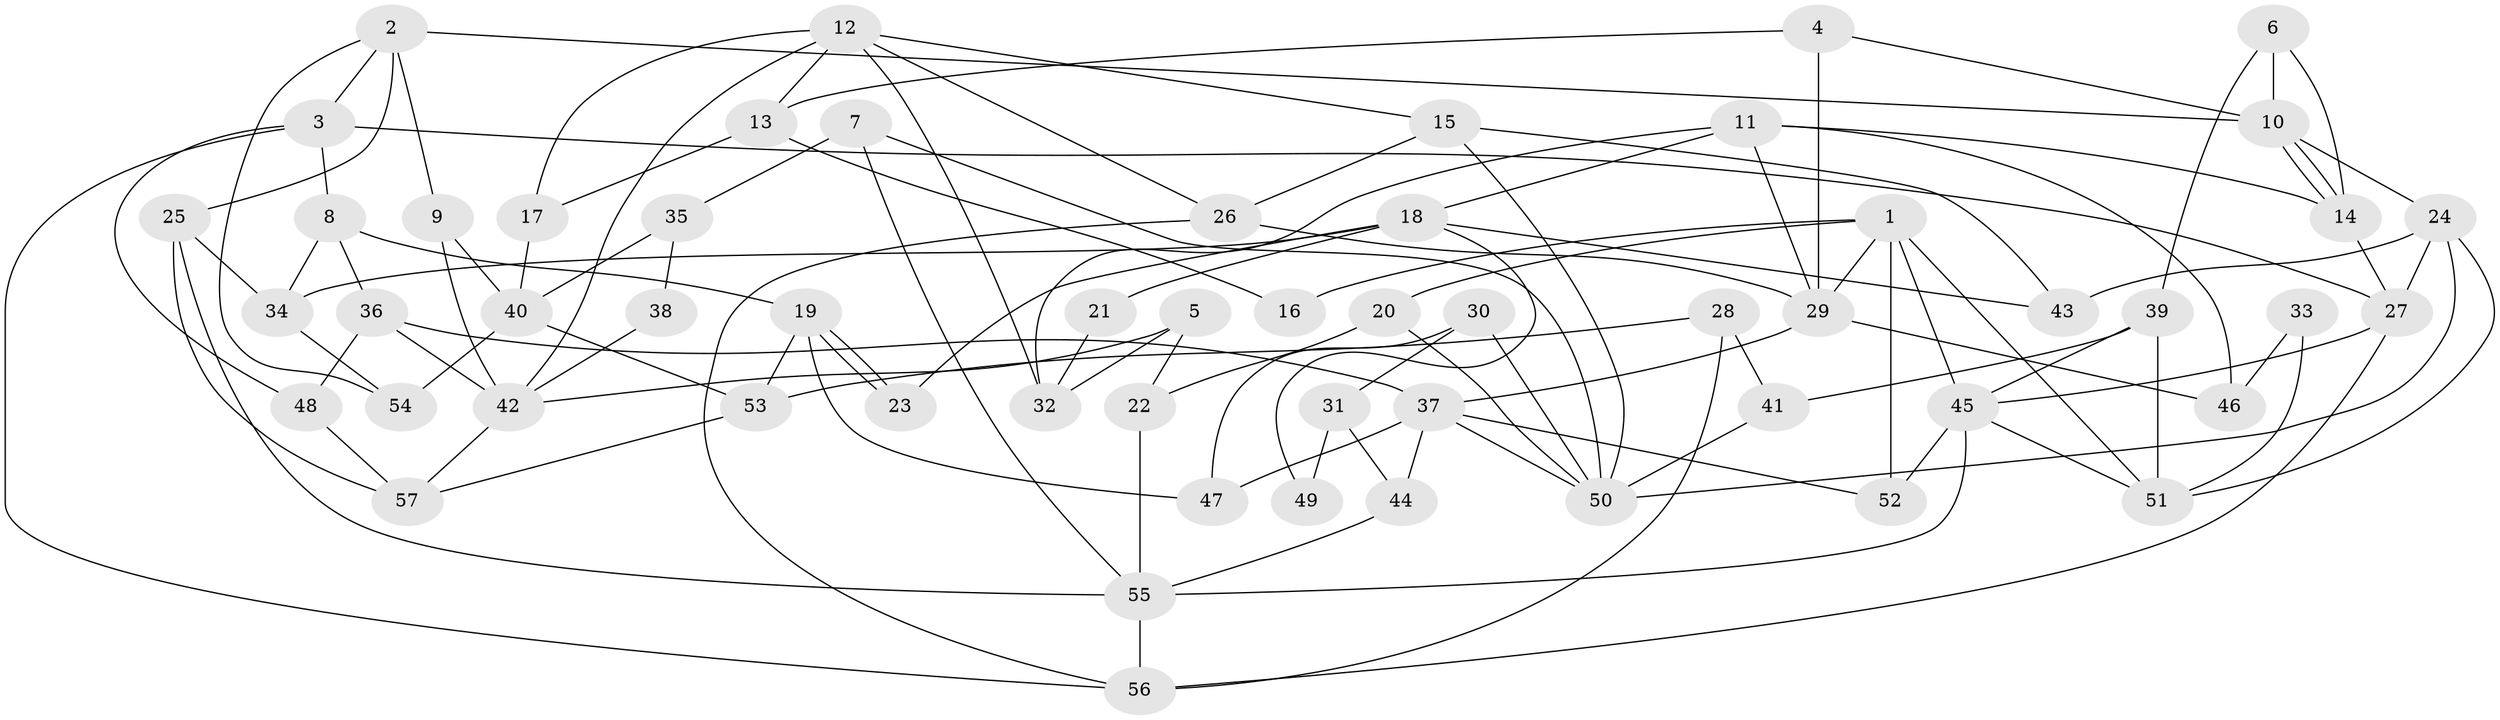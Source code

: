 // coarse degree distribution, {6: 0.17647058823529413, 5: 0.17647058823529413, 7: 0.11764705882352941, 4: 0.17647058823529413, 3: 0.23529411764705882, 2: 0.029411764705882353, 8: 0.08823529411764706}
// Generated by graph-tools (version 1.1) at 2025/52/02/27/25 19:52:02]
// undirected, 57 vertices, 114 edges
graph export_dot {
graph [start="1"]
  node [color=gray90,style=filled];
  1;
  2;
  3;
  4;
  5;
  6;
  7;
  8;
  9;
  10;
  11;
  12;
  13;
  14;
  15;
  16;
  17;
  18;
  19;
  20;
  21;
  22;
  23;
  24;
  25;
  26;
  27;
  28;
  29;
  30;
  31;
  32;
  33;
  34;
  35;
  36;
  37;
  38;
  39;
  40;
  41;
  42;
  43;
  44;
  45;
  46;
  47;
  48;
  49;
  50;
  51;
  52;
  53;
  54;
  55;
  56;
  57;
  1 -- 51;
  1 -- 45;
  1 -- 16;
  1 -- 20;
  1 -- 29;
  1 -- 52;
  2 -- 9;
  2 -- 3;
  2 -- 10;
  2 -- 25;
  2 -- 54;
  3 -- 56;
  3 -- 27;
  3 -- 8;
  3 -- 48;
  4 -- 29;
  4 -- 10;
  4 -- 13;
  5 -- 22;
  5 -- 32;
  5 -- 42;
  6 -- 10;
  6 -- 39;
  6 -- 14;
  7 -- 55;
  7 -- 50;
  7 -- 35;
  8 -- 36;
  8 -- 19;
  8 -- 34;
  9 -- 42;
  9 -- 40;
  10 -- 14;
  10 -- 14;
  10 -- 24;
  11 -- 29;
  11 -- 14;
  11 -- 18;
  11 -- 32;
  11 -- 46;
  12 -- 15;
  12 -- 13;
  12 -- 17;
  12 -- 26;
  12 -- 32;
  12 -- 42;
  13 -- 17;
  13 -- 16;
  14 -- 27;
  15 -- 43;
  15 -- 50;
  15 -- 26;
  17 -- 40;
  18 -- 34;
  18 -- 21;
  18 -- 23;
  18 -- 43;
  18 -- 49;
  19 -- 23;
  19 -- 23;
  19 -- 47;
  19 -- 53;
  20 -- 50;
  20 -- 22;
  21 -- 32;
  22 -- 55;
  24 -- 50;
  24 -- 27;
  24 -- 43;
  24 -- 51;
  25 -- 57;
  25 -- 34;
  25 -- 55;
  26 -- 29;
  26 -- 56;
  27 -- 45;
  27 -- 56;
  28 -- 56;
  28 -- 53;
  28 -- 41;
  29 -- 37;
  29 -- 46;
  30 -- 47;
  30 -- 50;
  30 -- 31;
  31 -- 44;
  31 -- 49;
  33 -- 51;
  33 -- 46;
  34 -- 54;
  35 -- 40;
  35 -- 38;
  36 -- 37;
  36 -- 42;
  36 -- 48;
  37 -- 52;
  37 -- 44;
  37 -- 47;
  37 -- 50;
  38 -- 42;
  39 -- 45;
  39 -- 51;
  39 -- 41;
  40 -- 54;
  40 -- 53;
  41 -- 50;
  42 -- 57;
  44 -- 55;
  45 -- 55;
  45 -- 51;
  45 -- 52;
  48 -- 57;
  53 -- 57;
  55 -- 56;
}

